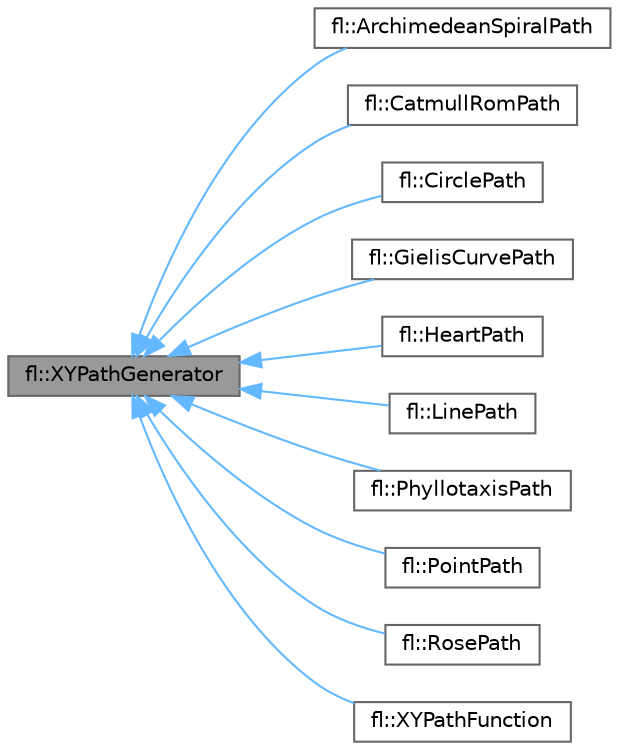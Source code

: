 digraph "fl::XYPathGenerator"
{
 // INTERACTIVE_SVG=YES
 // LATEX_PDF_SIZE
  bgcolor="transparent";
  edge [fontname=Helvetica,fontsize=10,labelfontname=Helvetica,labelfontsize=10];
  node [fontname=Helvetica,fontsize=10,shape=box,height=0.2,width=0.4];
  rankdir="LR";
  Node1 [id="Node000001",label="fl::XYPathGenerator",height=0.2,width=0.4,color="gray40", fillcolor="grey60", style="filled", fontcolor="black",tooltip=" "];
  Node1 -> Node2 [id="edge1_Node000001_Node000002",dir="back",color="steelblue1",style="solid",tooltip=" "];
  Node2 [id="Node000002",label="fl::ArchimedeanSpiralPath",height=0.2,width=0.4,color="gray40", fillcolor="white", style="filled",URL="$dd/dab/classfl_1_1_archimedean_spiral_path.html",tooltip=" "];
  Node1 -> Node3 [id="edge2_Node000001_Node000003",dir="back",color="steelblue1",style="solid",tooltip=" "];
  Node3 [id="Node000003",label="fl::CatmullRomPath",height=0.2,width=0.4,color="gray40", fillcolor="white", style="filled",URL="$d2/d1f/classfl_1_1_catmull_rom_path.html",tooltip="Catmull–Rom spline through arbitrary points."];
  Node1 -> Node4 [id="edge3_Node000001_Node000004",dir="back",color="steelblue1",style="solid",tooltip=" "];
  Node4 [id="Node000004",label="fl::CirclePath",height=0.2,width=0.4,color="gray40", fillcolor="white", style="filled",URL="$da/d3f/classfl_1_1_circle_path.html",tooltip=" "];
  Node1 -> Node5 [id="edge4_Node000001_Node000005",dir="back",color="steelblue1",style="solid",tooltip=" "];
  Node5 [id="Node000005",label="fl::GielisCurvePath",height=0.2,width=0.4,color="gray40", fillcolor="white", style="filled",URL="$d1/d9f/classfl_1_1_gielis_curve_path.html",tooltip=" "];
  Node1 -> Node6 [id="edge5_Node000001_Node000006",dir="back",color="steelblue1",style="solid",tooltip=" "];
  Node6 [id="Node000006",label="fl::HeartPath",height=0.2,width=0.4,color="gray40", fillcolor="white", style="filled",URL="$df/dc4/classfl_1_1_heart_path.html",tooltip=" "];
  Node1 -> Node7 [id="edge6_Node000001_Node000007",dir="back",color="steelblue1",style="solid",tooltip=" "];
  Node7 [id="Node000007",label="fl::LinePath",height=0.2,width=0.4,color="gray40", fillcolor="white", style="filled",URL="$d3/da9/classfl_1_1_line_path.html",tooltip=" "];
  Node1 -> Node8 [id="edge7_Node000001_Node000008",dir="back",color="steelblue1",style="solid",tooltip=" "];
  Node8 [id="Node000008",label="fl::PhyllotaxisPath",height=0.2,width=0.4,color="gray40", fillcolor="white", style="filled",URL="$df/d1d/classfl_1_1_phyllotaxis_path.html",tooltip=" "];
  Node1 -> Node9 [id="edge8_Node000001_Node000009",dir="back",color="steelblue1",style="solid",tooltip=" "];
  Node9 [id="Node000009",label="fl::PointPath",height=0.2,width=0.4,color="gray40", fillcolor="white", style="filled",URL="$dd/d29/classfl_1_1_point_path.html",tooltip=" "];
  Node1 -> Node10 [id="edge9_Node000001_Node000010",dir="back",color="steelblue1",style="solid",tooltip=" "];
  Node10 [id="Node000010",label="fl::RosePath",height=0.2,width=0.4,color="gray40", fillcolor="white", style="filled",URL="$d3/dc1/classfl_1_1_rose_path.html",tooltip=" "];
  Node1 -> Node11 [id="edge10_Node000001_Node000011",dir="back",color="steelblue1",style="solid",tooltip=" "];
  Node11 [id="Node000011",label="fl::XYPathFunction",height=0.2,width=0.4,color="gray40", fillcolor="white", style="filled",URL="$d0/d99/classfl_1_1_x_y_path_function.html",tooltip=" "];
}
